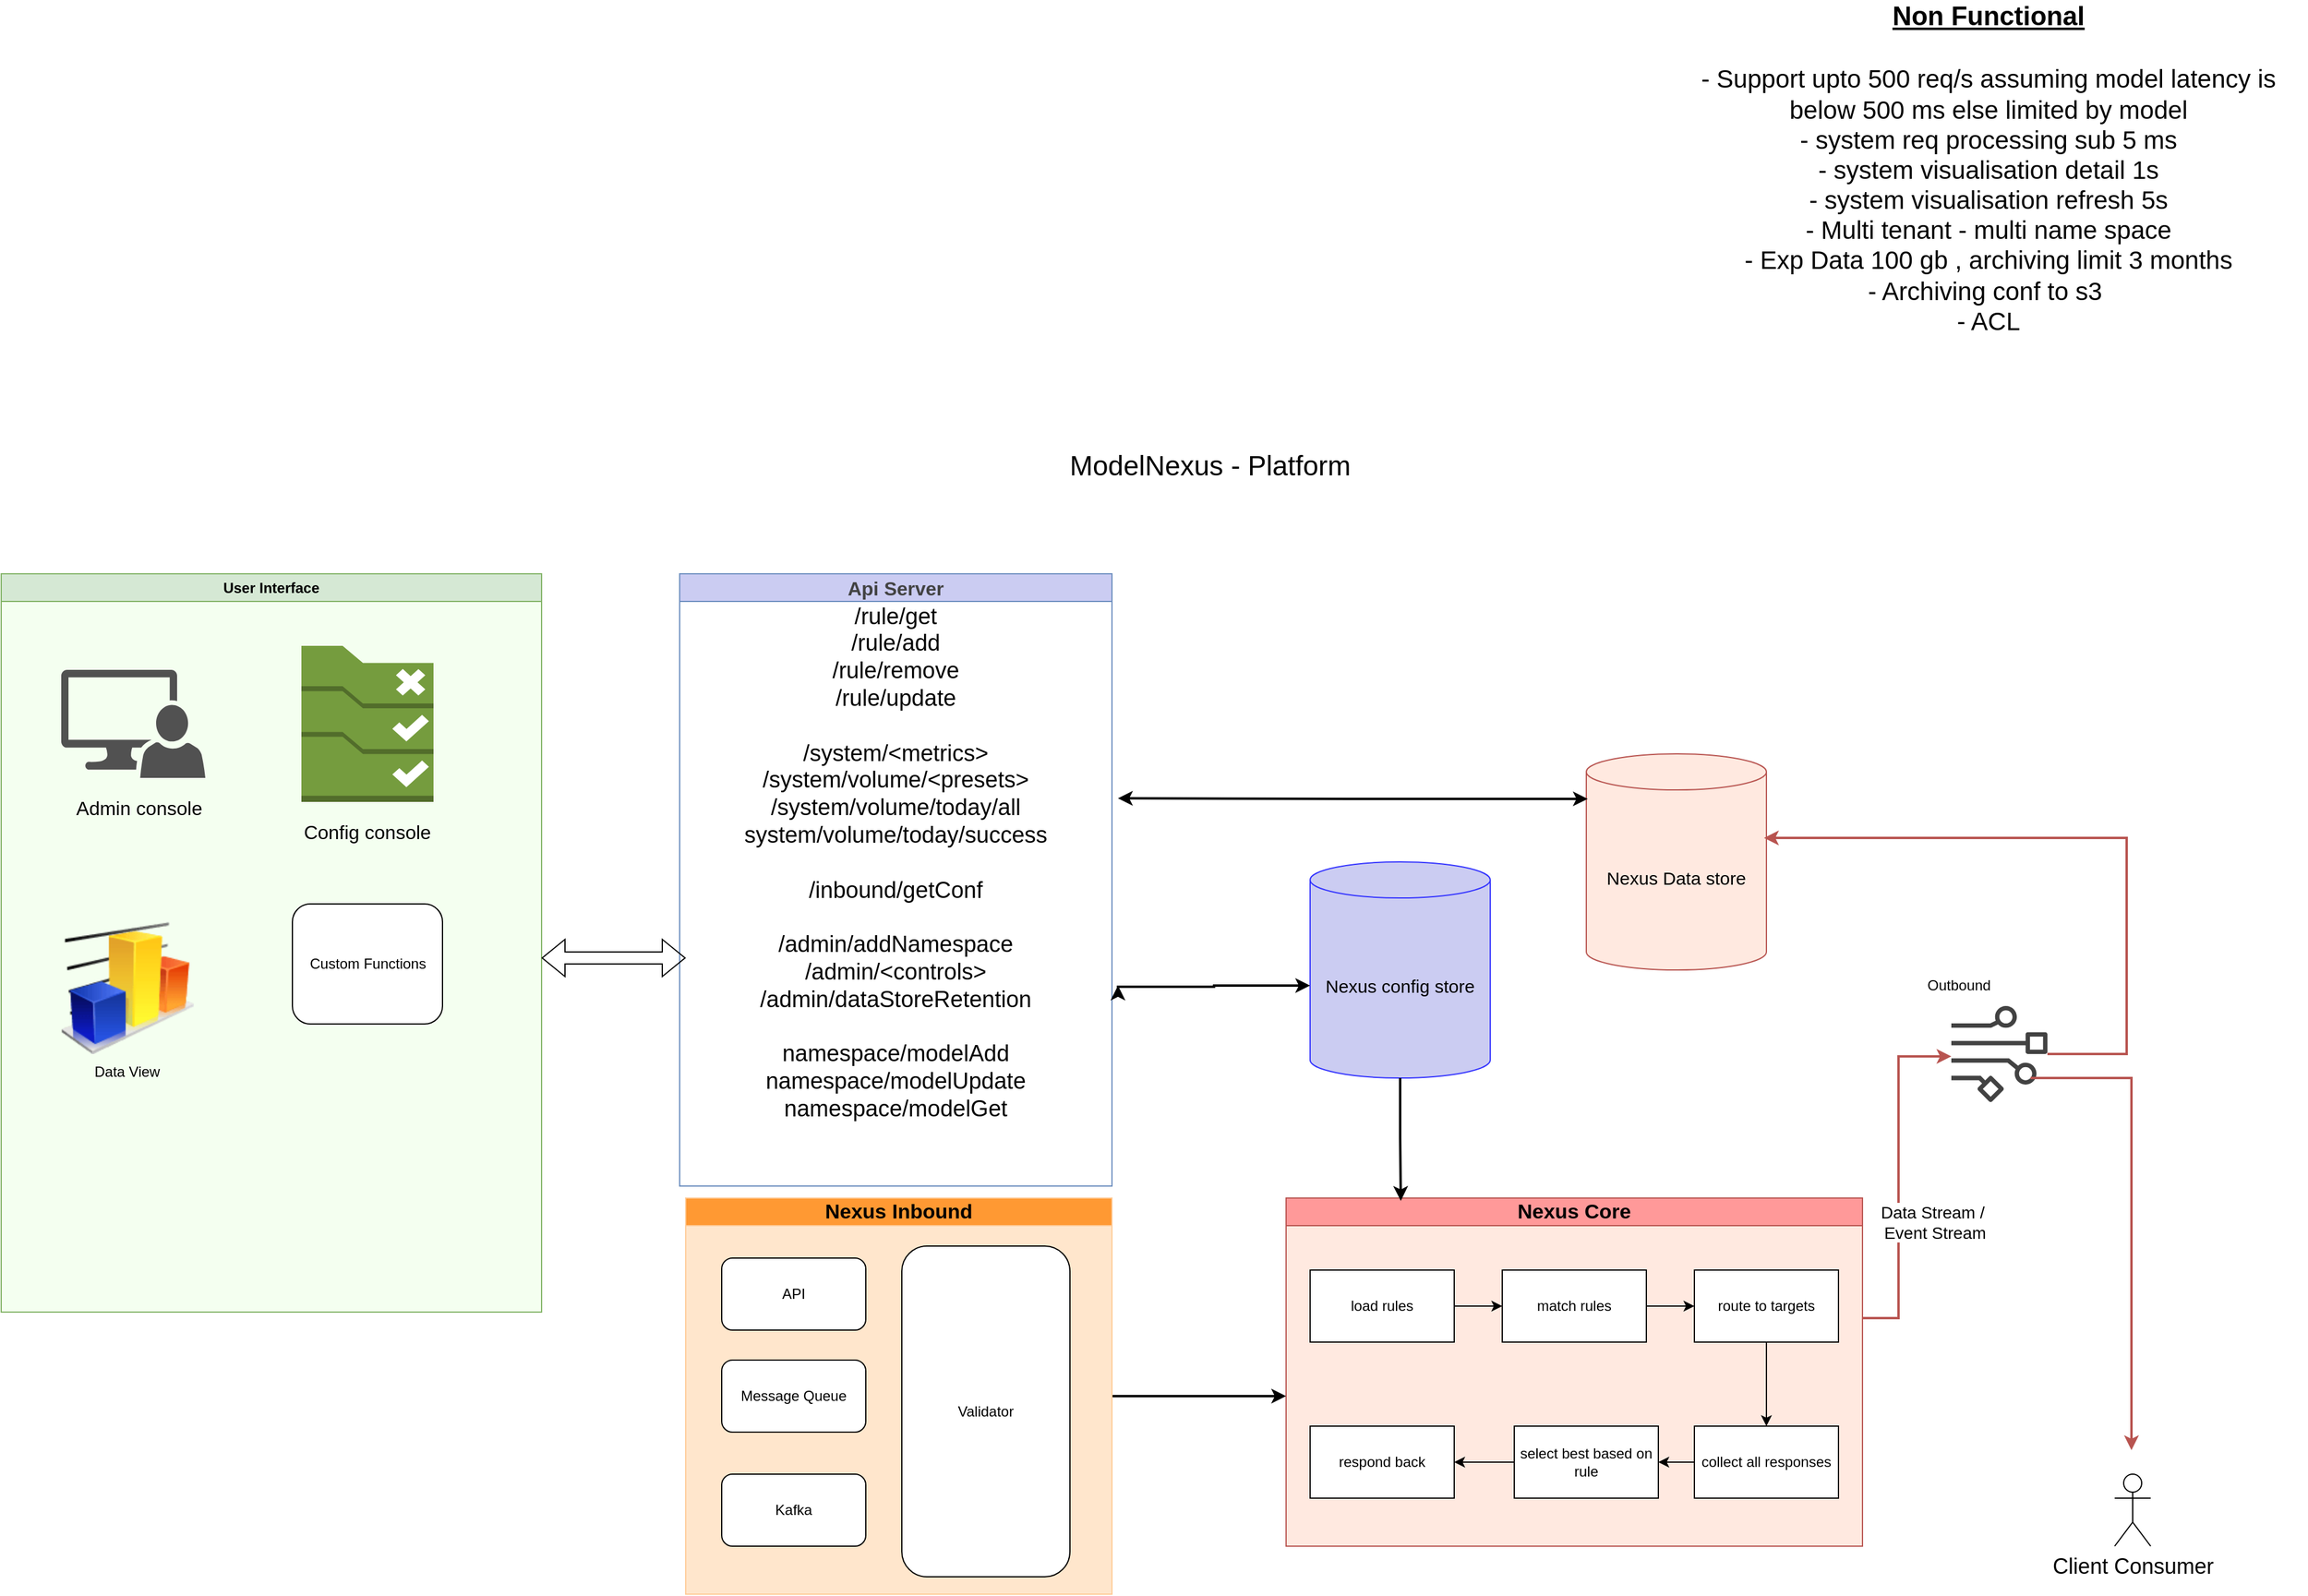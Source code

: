 <mxfile version="24.7.7">
  <diagram name="Page-1" id="GuJsaFXCf7rbCacDJFg-">
    <mxGraphModel dx="2058" dy="2174" grid="1" gridSize="10" guides="1" tooltips="1" connect="1" arrows="1" fold="1" page="1" pageScale="1" pageWidth="827" pageHeight="1169" math="0" shadow="0">
      <root>
        <mxCell id="0" />
        <mxCell id="1" parent="0" />
        <mxCell id="SCZvKBO57X7So9eVnbbf-1" value="&lt;font style=&quot;font-size: 23px;&quot;&gt;ModelNexus - Platform&amp;nbsp;&lt;/font&gt;" style="text;html=1;align=center;verticalAlign=middle;whiteSpace=wrap;rounded=0;" parent="1" vertex="1">
          <mxGeometry x="880" y="-190" width="320" height="140" as="geometry" />
        </mxCell>
        <mxCell id="SCZvKBO57X7So9eVnbbf-6" value="&lt;font style=&quot;font-size: 17px;&quot;&gt;Nexus Core&lt;/font&gt;" style="swimlane;whiteSpace=wrap;html=1;fillColor=#FF9999;strokeColor=#b85450;swimlaneFillColor=#FFE9E0;" parent="1" vertex="1">
          <mxGeometry x="1100" y="490" width="480" height="290" as="geometry" />
        </mxCell>
        <mxCell id="SCZvKBO57X7So9eVnbbf-15" style="edgeStyle=orthogonalEdgeStyle;rounded=0;orthogonalLoop=1;jettySize=auto;html=1;exitX=1;exitY=0.5;exitDx=0;exitDy=0;entryX=0;entryY=0.5;entryDx=0;entryDy=0;" parent="SCZvKBO57X7So9eVnbbf-6" source="SCZvKBO57X7So9eVnbbf-7" target="SCZvKBO57X7So9eVnbbf-8" edge="1">
          <mxGeometry relative="1" as="geometry" />
        </mxCell>
        <mxCell id="SCZvKBO57X7So9eVnbbf-7" value="load rules" style="rounded=0;whiteSpace=wrap;html=1;" parent="SCZvKBO57X7So9eVnbbf-6" vertex="1">
          <mxGeometry x="20" y="60" width="120" height="60" as="geometry" />
        </mxCell>
        <mxCell id="SCZvKBO57X7So9eVnbbf-16" style="edgeStyle=orthogonalEdgeStyle;rounded=0;orthogonalLoop=1;jettySize=auto;html=1;exitX=1;exitY=0.5;exitDx=0;exitDy=0;entryX=0;entryY=0.5;entryDx=0;entryDy=0;" parent="SCZvKBO57X7So9eVnbbf-6" source="SCZvKBO57X7So9eVnbbf-8" target="SCZvKBO57X7So9eVnbbf-9" edge="1">
          <mxGeometry relative="1" as="geometry" />
        </mxCell>
        <mxCell id="SCZvKBO57X7So9eVnbbf-8" value="match rules" style="rounded=0;whiteSpace=wrap;html=1;" parent="SCZvKBO57X7So9eVnbbf-6" vertex="1">
          <mxGeometry x="180" y="60" width="120" height="60" as="geometry" />
        </mxCell>
        <mxCell id="SCZvKBO57X7So9eVnbbf-19" style="edgeStyle=orthogonalEdgeStyle;rounded=0;orthogonalLoop=1;jettySize=auto;html=1;exitX=0.5;exitY=1;exitDx=0;exitDy=0;entryX=0.5;entryY=0;entryDx=0;entryDy=0;" parent="SCZvKBO57X7So9eVnbbf-6" source="SCZvKBO57X7So9eVnbbf-9" target="SCZvKBO57X7So9eVnbbf-14" edge="1">
          <mxGeometry relative="1" as="geometry" />
        </mxCell>
        <mxCell id="SCZvKBO57X7So9eVnbbf-9" value="route to targets" style="rounded=0;whiteSpace=wrap;html=1;" parent="SCZvKBO57X7So9eVnbbf-6" vertex="1">
          <mxGeometry x="340" y="60" width="120" height="60" as="geometry" />
        </mxCell>
        <mxCell id="SCZvKBO57X7So9eVnbbf-39" style="edgeStyle=orthogonalEdgeStyle;rounded=0;orthogonalLoop=1;jettySize=auto;html=1;exitX=0;exitY=0.5;exitDx=0;exitDy=0;entryX=1;entryY=0.5;entryDx=0;entryDy=0;" parent="SCZvKBO57X7So9eVnbbf-6" source="SCZvKBO57X7So9eVnbbf-14" target="SCZvKBO57X7So9eVnbbf-28" edge="1">
          <mxGeometry relative="1" as="geometry" />
        </mxCell>
        <mxCell id="SCZvKBO57X7So9eVnbbf-14" value="collect all responses" style="rounded=0;whiteSpace=wrap;html=1;" parent="SCZvKBO57X7So9eVnbbf-6" vertex="1">
          <mxGeometry x="340" y="190" width="120" height="60" as="geometry" />
        </mxCell>
        <mxCell id="SCZvKBO57X7So9eVnbbf-40" style="edgeStyle=orthogonalEdgeStyle;rounded=0;orthogonalLoop=1;jettySize=auto;html=1;exitX=0;exitY=0.5;exitDx=0;exitDy=0;entryX=1;entryY=0.5;entryDx=0;entryDy=0;" parent="SCZvKBO57X7So9eVnbbf-6" source="SCZvKBO57X7So9eVnbbf-28" target="SCZvKBO57X7So9eVnbbf-38" edge="1">
          <mxGeometry relative="1" as="geometry" />
        </mxCell>
        <mxCell id="SCZvKBO57X7So9eVnbbf-28" value="select best based on rule" style="rounded=0;whiteSpace=wrap;html=1;" parent="SCZvKBO57X7So9eVnbbf-6" vertex="1">
          <mxGeometry x="190" y="190" width="120" height="60" as="geometry" />
        </mxCell>
        <mxCell id="SCZvKBO57X7So9eVnbbf-38" value="respond back" style="rounded=0;whiteSpace=wrap;html=1;" parent="SCZvKBO57X7So9eVnbbf-6" vertex="1">
          <mxGeometry x="20" y="190" width="120" height="60" as="geometry" />
        </mxCell>
        <mxCell id="SCZvKBO57X7So9eVnbbf-41" value="&lt;font style=&quot;font-size: 15px;&quot;&gt;Nexus config store&lt;/font&gt;" style="shape=cylinder3;whiteSpace=wrap;html=1;boundedLbl=1;backgroundOutline=1;size=15;fillColor=#CBCCF2;strokeColor=#3333FF;" parent="1" vertex="1">
          <mxGeometry x="1120" y="210" width="150" height="180" as="geometry" />
        </mxCell>
        <mxCell id="SCZvKBO57X7So9eVnbbf-42" value="&lt;font color=&quot;#424242&quot; style=&quot;font-size: 16px;&quot;&gt;Api Server&lt;/font&gt;" style="swimlane;whiteSpace=wrap;html=1;fillColor=#CBCCF2;strokeColor=#6c8ebf;" parent="1" vertex="1">
          <mxGeometry x="595" y="-30" width="360" height="510" as="geometry" />
        </mxCell>
        <mxCell id="5m-fN42RZaUffiaMogSR-8" value="&lt;div&gt;&lt;span style=&quot;font-size: 19px;&quot;&gt;&lt;br&gt;&lt;/span&gt;&lt;/div&gt;&lt;div&gt;&lt;span style=&quot;font-size: 19px;&quot;&gt;/rule/get&lt;/span&gt;&lt;br&gt;&lt;/div&gt;&lt;span style=&quot;font-size: 19px;&quot;&gt;/rule/add&lt;/span&gt;&lt;div&gt;&lt;span style=&quot;font-size: 19px;&quot;&gt;/rule/remove&lt;/span&gt;&lt;/div&gt;&lt;div&gt;&lt;span style=&quot;font-size: 19px;&quot;&gt;/rule/update&lt;/span&gt;&lt;/div&gt;&lt;div&gt;&lt;span style=&quot;font-size: 19px;&quot;&gt;&lt;br&gt;&lt;/span&gt;&lt;/div&gt;&lt;div&gt;&lt;span style=&quot;font-size: 19px;&quot;&gt;/system/&amp;lt;metrics&amp;gt;&lt;/span&gt;&lt;/div&gt;&lt;div&gt;&lt;span style=&quot;font-size: 19px;&quot;&gt;/system/volume/&amp;lt;presets&amp;gt;&lt;/span&gt;&lt;/div&gt;&lt;div&gt;&lt;span style=&quot;font-size: 19px;&quot;&gt;/system/volume/today/all&lt;/span&gt;&lt;/div&gt;&lt;div&gt;&lt;span style=&quot;font-size: 19px;&quot;&gt;system/volume/today/success&lt;/span&gt;&lt;/div&gt;&lt;div&gt;&lt;span style=&quot;font-size: 19px;&quot;&gt;&lt;br&gt;&lt;/span&gt;&lt;/div&gt;&lt;div&gt;&lt;span style=&quot;font-size: 19px;&quot;&gt;/inbound/getConf&lt;/span&gt;&lt;/div&gt;&lt;div&gt;&lt;span style=&quot;font-size: 19px;&quot;&gt;&lt;br&gt;&lt;/span&gt;&lt;/div&gt;&lt;div&gt;&lt;span style=&quot;font-size: 19px;&quot;&gt;/admin/addNamespace&lt;/span&gt;&lt;/div&gt;&lt;div&gt;&lt;span style=&quot;font-size: 19px;&quot;&gt;/admin/&amp;lt;controls&amp;gt;&lt;/span&gt;&lt;/div&gt;&lt;div&gt;&lt;span style=&quot;font-size: 19px;&quot;&gt;/admin/dataStoreRetention&lt;/span&gt;&lt;/div&gt;&lt;div&gt;&lt;span style=&quot;font-size: 19px;&quot;&gt;&lt;br&gt;&lt;/span&gt;&lt;/div&gt;&lt;div&gt;&lt;span style=&quot;font-size: 19px;&quot;&gt;namespace/modelAdd&lt;/span&gt;&lt;/div&gt;&lt;div&gt;&lt;span style=&quot;font-size: 19px;&quot;&gt;namespace/modelUpdate&lt;/span&gt;&lt;/div&gt;&lt;div&gt;&lt;span style=&quot;font-size: 19px;&quot;&gt;namespace/modelGet&lt;/span&gt;&lt;/div&gt;&lt;div&gt;&lt;span style=&quot;font-size: 19px;&quot;&gt;&lt;br&gt;&lt;/span&gt;&lt;/div&gt;&lt;div&gt;&lt;br&gt;&lt;/div&gt;&lt;div&gt;&lt;br&gt;&lt;/div&gt;" style="text;html=1;align=center;verticalAlign=middle;whiteSpace=wrap;rounded=0;" vertex="1" parent="SCZvKBO57X7So9eVnbbf-42">
          <mxGeometry x="75" y="150" width="210" height="210" as="geometry" />
        </mxCell>
        <mxCell id="SCZvKBO57X7So9eVnbbf-51" style="edgeStyle=orthogonalEdgeStyle;rounded=0;orthogonalLoop=1;jettySize=auto;html=1;strokeWidth=2;" parent="1" source="SCZvKBO57X7So9eVnbbf-47" edge="1">
          <mxGeometry relative="1" as="geometry">
            <mxPoint x="1100" y="655" as="targetPoint" />
          </mxGeometry>
        </mxCell>
        <mxCell id="SCZvKBO57X7So9eVnbbf-47" value="&lt;font style=&quot;font-size: 17px;&quot;&gt;Nexus Inbound&lt;/font&gt;" style="swimlane;whiteSpace=wrap;html=1;fillColor=#FF9933;strokeColor=#FFCC99;swimlaneFillColor=#FFE6CC;" parent="1" vertex="1">
          <mxGeometry x="600" y="490" width="355" height="330" as="geometry" />
        </mxCell>
        <mxCell id="SCZvKBO57X7So9eVnbbf-48" value="API" style="rounded=1;whiteSpace=wrap;html=1;" parent="SCZvKBO57X7So9eVnbbf-47" vertex="1">
          <mxGeometry x="30" y="50" width="120" height="60" as="geometry" />
        </mxCell>
        <mxCell id="SCZvKBO57X7So9eVnbbf-49" value="Message Queue" style="rounded=1;whiteSpace=wrap;html=1;" parent="SCZvKBO57X7So9eVnbbf-47" vertex="1">
          <mxGeometry x="30" y="135" width="120" height="60" as="geometry" />
        </mxCell>
        <mxCell id="SCZvKBO57X7So9eVnbbf-50" value="Kafka" style="rounded=1;whiteSpace=wrap;html=1;" parent="SCZvKBO57X7So9eVnbbf-47" vertex="1">
          <mxGeometry x="30" y="230" width="120" height="60" as="geometry" />
        </mxCell>
        <mxCell id="SCZvKBO57X7So9eVnbbf-56" value="Validator" style="rounded=1;whiteSpace=wrap;html=1;rotation=0;" parent="SCZvKBO57X7So9eVnbbf-47" vertex="1">
          <mxGeometry x="180" y="40" width="140" height="275.5" as="geometry" />
        </mxCell>
        <mxCell id="SCZvKBO57X7So9eVnbbf-52" value="&lt;font style=&quot;font-size: 15px;&quot;&gt;Nexus Data store&lt;/font&gt;" style="shape=cylinder3;whiteSpace=wrap;html=1;boundedLbl=1;backgroundOutline=1;size=15;fillColor=#FFE9E0;strokeColor=#b85450;" parent="1" vertex="1">
          <mxGeometry x="1350" y="120" width="150" height="180" as="geometry" />
        </mxCell>
        <mxCell id="SCZvKBO57X7So9eVnbbf-61" style="edgeStyle=orthogonalEdgeStyle;rounded=0;orthogonalLoop=1;jettySize=auto;html=1;startArrow=classic;startFill=1;strokeWidth=2;" parent="1" edge="1">
          <mxGeometry relative="1" as="geometry">
            <mxPoint x="960" y="313" as="sourcePoint" />
            <mxPoint x="1120" y="313" as="targetPoint" />
            <Array as="points">
              <mxPoint x="1040" y="314" />
            </Array>
          </mxGeometry>
        </mxCell>
        <mxCell id="SCZvKBO57X7So9eVnbbf-62" style="edgeStyle=orthogonalEdgeStyle;rounded=0;orthogonalLoop=1;jettySize=auto;html=1;entryX=0.008;entryY=0.208;entryDx=0;entryDy=0;entryPerimeter=0;startArrow=classic;startFill=1;strokeWidth=2;" parent="1" target="SCZvKBO57X7So9eVnbbf-52" edge="1">
          <mxGeometry relative="1" as="geometry">
            <mxPoint x="960" y="157" as="sourcePoint" />
          </mxGeometry>
        </mxCell>
        <mxCell id="SCZvKBO57X7So9eVnbbf-64" style="edgeStyle=orthogonalEdgeStyle;rounded=0;orthogonalLoop=1;jettySize=auto;html=1;exitX=0.5;exitY=1;exitDx=0;exitDy=0;exitPerimeter=0;entryX=0.199;entryY=0.008;entryDx=0;entryDy=0;entryPerimeter=0;strokeWidth=2;" parent="1" source="SCZvKBO57X7So9eVnbbf-41" target="SCZvKBO57X7So9eVnbbf-6" edge="1">
          <mxGeometry relative="1" as="geometry" />
        </mxCell>
        <mxCell id="SCZvKBO57X7So9eVnbbf-66" value="" style="sketch=0;outlineConnect=0;fillColor=#424242;strokeColor=#3A5431;dashed=0;verticalLabelPosition=bottom;verticalAlign=top;align=center;html=1;fontSize=12;fontStyle=0;aspect=fixed;pointerEvents=1;shape=mxgraph.aws4.data_stream;fontColor=#ffffff;" parent="1" vertex="1">
          <mxGeometry x="1654" y="330" width="80" height="80" as="geometry" />
        </mxCell>
        <mxCell id="5m-fN42RZaUffiaMogSR-2" style="edgeStyle=orthogonalEdgeStyle;rounded=0;orthogonalLoop=1;jettySize=auto;html=1;fillColor=#f8cecc;strokeColor=#b85450;strokeWidth=2;" edge="1" parent="1" target="SCZvKBO57X7So9eVnbbf-66">
          <mxGeometry relative="1" as="geometry">
            <mxPoint x="1580" y="590" as="sourcePoint" />
            <mxPoint x="1620" y="590" as="targetPoint" />
            <Array as="points">
              <mxPoint x="1610" y="590" />
              <mxPoint x="1610" y="372" />
            </Array>
          </mxGeometry>
        </mxCell>
        <mxCell id="5m-fN42RZaUffiaMogSR-3" value="&lt;font style=&quot;font-size: 14px;&quot;&gt;Data Stream /&amp;nbsp;&lt;/font&gt;&lt;div style=&quot;font-size: 14px;&quot;&gt;&lt;font style=&quot;font-size: 14px;&quot;&gt;Event Stream&lt;/font&gt;&lt;/div&gt;" style="edgeLabel;html=1;align=center;verticalAlign=middle;resizable=0;points=[];" vertex="1" connectable="0" parent="5m-fN42RZaUffiaMogSR-2">
          <mxGeometry x="-0.616" y="1" relative="1" as="geometry">
            <mxPoint x="31" y="-54" as="offset" />
          </mxGeometry>
        </mxCell>
        <mxCell id="5m-fN42RZaUffiaMogSR-5" value="" style="endArrow=classic;html=1;rounded=0;edgeStyle=orthogonalEdgeStyle;fillColor=#f8cecc;strokeColor=#b85450;strokeWidth=2;" edge="1" parent="1" source="SCZvKBO57X7So9eVnbbf-66">
          <mxGeometry width="50" height="50" relative="1" as="geometry">
            <mxPoint x="1790" y="370" as="sourcePoint" />
            <mxPoint x="1498" y="190" as="targetPoint" />
            <Array as="points">
              <mxPoint x="1800" y="370" />
              <mxPoint x="1800" y="190" />
              <mxPoint x="1498" y="190" />
            </Array>
          </mxGeometry>
        </mxCell>
        <mxCell id="5m-fN42RZaUffiaMogSR-6" value="" style="endArrow=classic;html=1;rounded=0;edgeStyle=orthogonalEdgeStyle;fillColor=#f8cecc;strokeColor=#b85450;strokeWidth=2;exitX=0.825;exitY=0.75;exitDx=0;exitDy=0;exitPerimeter=0;" edge="1" parent="1" source="SCZvKBO57X7So9eVnbbf-66">
          <mxGeometry width="50" height="50" relative="1" as="geometry">
            <mxPoint x="1740" y="390" as="sourcePoint" />
            <mxPoint x="1804" y="700" as="targetPoint" />
            <Array as="points">
              <mxPoint x="1804" y="390" />
            </Array>
          </mxGeometry>
        </mxCell>
        <mxCell id="5m-fN42RZaUffiaMogSR-7" value="&lt;font style=&quot;font-size: 18px;&quot;&gt;Client Consumer&lt;/font&gt;" style="shape=umlActor;verticalLabelPosition=bottom;verticalAlign=top;html=1;outlineConnect=0;" vertex="1" parent="1">
          <mxGeometry x="1790" y="720" width="30" height="60" as="geometry" />
        </mxCell>
        <mxCell id="5m-fN42RZaUffiaMogSR-10" value="User Interface" style="swimlane;whiteSpace=wrap;html=1;fillColor=#d5e8d4;strokeColor=#82b366;swimlaneFillColor=#F4FFF0;" vertex="1" parent="1">
          <mxGeometry x="30" y="-30" width="450" height="615" as="geometry" />
        </mxCell>
        <mxCell id="5m-fN42RZaUffiaMogSR-14" value="" style="sketch=0;pointerEvents=1;shadow=0;dashed=0;html=1;strokeColor=none;labelPosition=center;verticalLabelPosition=bottom;verticalAlign=top;align=center;fillColor=#515151;shape=mxgraph.mscae.system_center.admin_console" vertex="1" parent="5m-fN42RZaUffiaMogSR-10">
          <mxGeometry x="50" y="80" width="120" height="90" as="geometry" />
        </mxCell>
        <mxCell id="5m-fN42RZaUffiaMogSR-15" value="" style="outlineConnect=0;dashed=0;verticalLabelPosition=bottom;verticalAlign=top;align=center;html=1;shape=mxgraph.aws3.config_rule;fillColor=#759C3E;gradientColor=none;" vertex="1" parent="5m-fN42RZaUffiaMogSR-10">
          <mxGeometry x="250" y="60" width="110" height="130" as="geometry" />
        </mxCell>
        <mxCell id="5m-fN42RZaUffiaMogSR-19" value="" style="image;html=1;image=img/lib/clip_art/finance/Graph_128x128.png" vertex="1" parent="5m-fN42RZaUffiaMogSR-10">
          <mxGeometry x="30" y="290" width="150" height="110" as="geometry" />
        </mxCell>
        <mxCell id="5m-fN42RZaUffiaMogSR-21" value="&lt;font style=&quot;font-size: 16px;&quot;&gt;Admin console&lt;/font&gt;" style="text;html=1;align=center;verticalAlign=middle;whiteSpace=wrap;rounded=0;" vertex="1" parent="5m-fN42RZaUffiaMogSR-10">
          <mxGeometry x="45" y="180" width="140" height="30" as="geometry" />
        </mxCell>
        <mxCell id="5m-fN42RZaUffiaMogSR-27" value="&lt;font style=&quot;font-size: 16px;&quot;&gt;Config console&lt;/font&gt;" style="text;html=1;align=center;verticalAlign=middle;whiteSpace=wrap;rounded=0;" vertex="1" parent="5m-fN42RZaUffiaMogSR-10">
          <mxGeometry x="235" y="200" width="140" height="30" as="geometry" />
        </mxCell>
        <mxCell id="5m-fN42RZaUffiaMogSR-28" value="Data View" style="text;html=1;align=center;verticalAlign=middle;whiteSpace=wrap;rounded=0;" vertex="1" parent="5m-fN42RZaUffiaMogSR-10">
          <mxGeometry x="75" y="400" width="60" height="30" as="geometry" />
        </mxCell>
        <mxCell id="5m-fN42RZaUffiaMogSR-31" value="Custom Functions" style="rounded=1;whiteSpace=wrap;html=1;" vertex="1" parent="5m-fN42RZaUffiaMogSR-10">
          <mxGeometry x="242.5" y="275" width="125" height="100" as="geometry" />
        </mxCell>
        <mxCell id="5m-fN42RZaUffiaMogSR-20" value="Outbound" style="text;html=1;align=center;verticalAlign=middle;resizable=0;points=[];autosize=1;strokeColor=none;fillColor=none;" vertex="1" parent="1">
          <mxGeometry x="1620" y="298" width="80" height="30" as="geometry" />
        </mxCell>
        <mxCell id="5m-fN42RZaUffiaMogSR-30" value="" style="shape=flexArrow;endArrow=classic;startArrow=classic;html=1;rounded=0;" edge="1" parent="1">
          <mxGeometry width="100" height="100" relative="1" as="geometry">
            <mxPoint x="480" y="290" as="sourcePoint" />
            <mxPoint x="600" y="290" as="targetPoint" />
          </mxGeometry>
        </mxCell>
        <mxCell id="5m-fN42RZaUffiaMogSR-32" value="&lt;font style=&quot;font-size: 22px;&quot;&gt;&lt;u&gt;&lt;b&gt;Non Functional&lt;/b&gt;&lt;/u&gt;&lt;/font&gt;&lt;div style=&quot;font-size: 21px;&quot;&gt;&lt;span style=&quot;font-size: 22px;&quot;&gt;&lt;b&gt;&lt;u&gt;&lt;br&gt;&lt;/u&gt;&lt;/b&gt;&lt;/span&gt;&lt;div style=&quot;&quot;&gt;&lt;font style=&quot;font-size: 21px;&quot;&gt;- Support upto 500 req/s assuming model latency is below 500 ms else limited by model&lt;/font&gt;&lt;/div&gt;&lt;div style=&quot;&quot;&gt;&lt;font style=&quot;font-size: 21px;&quot;&gt;- system req processing sub 5 ms&lt;/font&gt;&lt;/div&gt;&lt;div style=&quot;&quot;&gt;&lt;font style=&quot;font-size: 21px;&quot;&gt;- system visualisation detail 1s&lt;/font&gt;&lt;/div&gt;&lt;div style=&quot;&quot;&gt;&lt;font style=&quot;font-size: 21px;&quot;&gt;- system visualisation refresh 5s&lt;/font&gt;&lt;/div&gt;&lt;div style=&quot;&quot;&gt;&lt;font style=&quot;font-size: 21px;&quot;&gt;- Multi tenant - multi name space&lt;/font&gt;&lt;/div&gt;&lt;div style=&quot;&quot;&gt;&lt;font style=&quot;font-size: 21px;&quot;&gt;- Exp Data 100 gb , archiving limit 3 months&lt;/font&gt;&lt;/div&gt;&lt;div style=&quot;&quot;&gt;&lt;font style=&quot;font-size: 21px;&quot;&gt;- Archiving conf to s3&amp;nbsp;&lt;/font&gt;&lt;/div&gt;&lt;div style=&quot;&quot;&gt;&lt;font style=&quot;font-size: 21px;&quot;&gt;- ACL&lt;/font&gt;&lt;/div&gt;&lt;div style=&quot;font-size: 22px;&quot;&gt;&lt;br&gt;&lt;/div&gt;&lt;/div&gt;" style="text;html=1;align=center;verticalAlign=middle;whiteSpace=wrap;rounded=0;strokeWidth=4;" vertex="1" parent="1">
          <mxGeometry x="1420" y="-420" width="530" height="130" as="geometry" />
        </mxCell>
      </root>
    </mxGraphModel>
  </diagram>
</mxfile>
